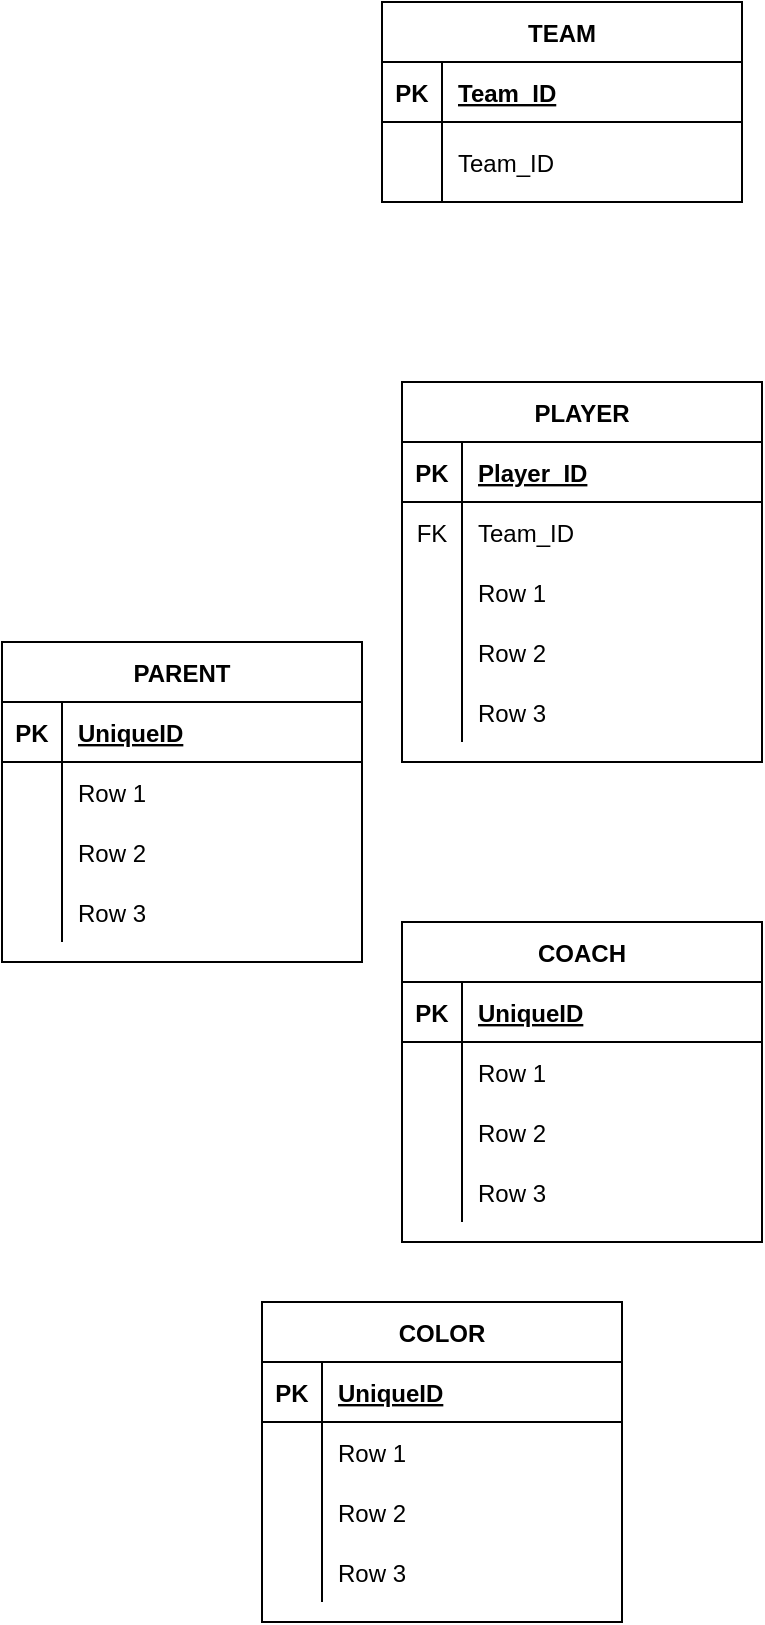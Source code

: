 <mxfile version="14.2.7" type="device"><diagram id="OtQjbYqlkyIo5IM12jW6" name="Page-1"><mxGraphModel dx="1310" dy="784" grid="1" gridSize="10" guides="1" tooltips="1" connect="1" arrows="1" fold="1" page="1" pageScale="1" pageWidth="850" pageHeight="1100" math="0" shadow="0"><root><mxCell id="0"/><mxCell id="1" parent="0"/><mxCell id="0aAvGl6OZ7pbMGK_xLLd-1" value="TEAM" style="shape=table;startSize=30;container=1;collapsible=1;childLayout=tableLayout;fixedRows=1;rowLines=0;fontStyle=1;align=center;resizeLast=1;" vertex="1" parent="1"><mxGeometry x="150" y="320" width="180" height="100" as="geometry"/></mxCell><mxCell id="0aAvGl6OZ7pbMGK_xLLd-2" value="" style="shape=partialRectangle;collapsible=0;dropTarget=0;pointerEvents=0;fillColor=none;top=0;left=0;bottom=1;right=0;points=[[0,0.5],[1,0.5]];portConstraint=eastwest;" vertex="1" parent="0aAvGl6OZ7pbMGK_xLLd-1"><mxGeometry y="30" width="180" height="30" as="geometry"/></mxCell><mxCell id="0aAvGl6OZ7pbMGK_xLLd-3" value="PK" style="shape=partialRectangle;connectable=0;fillColor=none;top=0;left=0;bottom=0;right=0;fontStyle=1;overflow=hidden;" vertex="1" parent="0aAvGl6OZ7pbMGK_xLLd-2"><mxGeometry width="30" height="30" as="geometry"/></mxCell><mxCell id="0aAvGl6OZ7pbMGK_xLLd-4" value="Team_ID" style="shape=partialRectangle;connectable=0;fillColor=none;top=0;left=0;bottom=0;right=0;align=left;spacingLeft=6;fontStyle=5;overflow=hidden;" vertex="1" parent="0aAvGl6OZ7pbMGK_xLLd-2"><mxGeometry x="30" width="150" height="30" as="geometry"/></mxCell><mxCell id="0aAvGl6OZ7pbMGK_xLLd-5" value="" style="shape=partialRectangle;collapsible=0;dropTarget=0;pointerEvents=0;fillColor=none;top=0;left=0;bottom=0;right=0;points=[[0,0.5],[1,0.5]];portConstraint=eastwest;" vertex="1" parent="0aAvGl6OZ7pbMGK_xLLd-1"><mxGeometry y="60" width="180" height="40" as="geometry"/></mxCell><mxCell id="0aAvGl6OZ7pbMGK_xLLd-6" value="" style="shape=partialRectangle;connectable=0;fillColor=none;top=0;left=0;bottom=0;right=0;editable=1;overflow=hidden;" vertex="1" parent="0aAvGl6OZ7pbMGK_xLLd-5"><mxGeometry width="30" height="40" as="geometry"/></mxCell><mxCell id="0aAvGl6OZ7pbMGK_xLLd-7" value="Team_ID" style="shape=partialRectangle;connectable=0;fillColor=none;top=0;left=0;bottom=0;right=0;align=left;spacingLeft=6;overflow=hidden;" vertex="1" parent="0aAvGl6OZ7pbMGK_xLLd-5"><mxGeometry x="30" width="150" height="40" as="geometry"/></mxCell><mxCell id="0aAvGl6OZ7pbMGK_xLLd-27" value="COACH" style="shape=table;startSize=30;container=1;collapsible=1;childLayout=tableLayout;fixedRows=1;rowLines=0;fontStyle=1;align=center;resizeLast=1;" vertex="1" parent="1"><mxGeometry x="160" y="780" width="180" height="160" as="geometry"/></mxCell><mxCell id="0aAvGl6OZ7pbMGK_xLLd-28" value="" style="shape=partialRectangle;collapsible=0;dropTarget=0;pointerEvents=0;fillColor=none;top=0;left=0;bottom=1;right=0;points=[[0,0.5],[1,0.5]];portConstraint=eastwest;" vertex="1" parent="0aAvGl6OZ7pbMGK_xLLd-27"><mxGeometry y="30" width="180" height="30" as="geometry"/></mxCell><mxCell id="0aAvGl6OZ7pbMGK_xLLd-29" value="PK" style="shape=partialRectangle;connectable=0;fillColor=none;top=0;left=0;bottom=0;right=0;fontStyle=1;overflow=hidden;" vertex="1" parent="0aAvGl6OZ7pbMGK_xLLd-28"><mxGeometry width="30" height="30" as="geometry"/></mxCell><mxCell id="0aAvGl6OZ7pbMGK_xLLd-30" value="UniqueID" style="shape=partialRectangle;connectable=0;fillColor=none;top=0;left=0;bottom=0;right=0;align=left;spacingLeft=6;fontStyle=5;overflow=hidden;" vertex="1" parent="0aAvGl6OZ7pbMGK_xLLd-28"><mxGeometry x="30" width="150" height="30" as="geometry"/></mxCell><mxCell id="0aAvGl6OZ7pbMGK_xLLd-31" value="" style="shape=partialRectangle;collapsible=0;dropTarget=0;pointerEvents=0;fillColor=none;top=0;left=0;bottom=0;right=0;points=[[0,0.5],[1,0.5]];portConstraint=eastwest;" vertex="1" parent="0aAvGl6OZ7pbMGK_xLLd-27"><mxGeometry y="60" width="180" height="30" as="geometry"/></mxCell><mxCell id="0aAvGl6OZ7pbMGK_xLLd-32" value="" style="shape=partialRectangle;connectable=0;fillColor=none;top=0;left=0;bottom=0;right=0;editable=1;overflow=hidden;" vertex="1" parent="0aAvGl6OZ7pbMGK_xLLd-31"><mxGeometry width="30" height="30" as="geometry"/></mxCell><mxCell id="0aAvGl6OZ7pbMGK_xLLd-33" value="Row 1" style="shape=partialRectangle;connectable=0;fillColor=none;top=0;left=0;bottom=0;right=0;align=left;spacingLeft=6;overflow=hidden;" vertex="1" parent="0aAvGl6OZ7pbMGK_xLLd-31"><mxGeometry x="30" width="150" height="30" as="geometry"/></mxCell><mxCell id="0aAvGl6OZ7pbMGK_xLLd-34" value="" style="shape=partialRectangle;collapsible=0;dropTarget=0;pointerEvents=0;fillColor=none;top=0;left=0;bottom=0;right=0;points=[[0,0.5],[1,0.5]];portConstraint=eastwest;" vertex="1" parent="0aAvGl6OZ7pbMGK_xLLd-27"><mxGeometry y="90" width="180" height="30" as="geometry"/></mxCell><mxCell id="0aAvGl6OZ7pbMGK_xLLd-35" value="" style="shape=partialRectangle;connectable=0;fillColor=none;top=0;left=0;bottom=0;right=0;editable=1;overflow=hidden;" vertex="1" parent="0aAvGl6OZ7pbMGK_xLLd-34"><mxGeometry width="30" height="30" as="geometry"/></mxCell><mxCell id="0aAvGl6OZ7pbMGK_xLLd-36" value="Row 2" style="shape=partialRectangle;connectable=0;fillColor=none;top=0;left=0;bottom=0;right=0;align=left;spacingLeft=6;overflow=hidden;" vertex="1" parent="0aAvGl6OZ7pbMGK_xLLd-34"><mxGeometry x="30" width="150" height="30" as="geometry"/></mxCell><mxCell id="0aAvGl6OZ7pbMGK_xLLd-37" value="" style="shape=partialRectangle;collapsible=0;dropTarget=0;pointerEvents=0;fillColor=none;top=0;left=0;bottom=0;right=0;points=[[0,0.5],[1,0.5]];portConstraint=eastwest;" vertex="1" parent="0aAvGl6OZ7pbMGK_xLLd-27"><mxGeometry y="120" width="180" height="30" as="geometry"/></mxCell><mxCell id="0aAvGl6OZ7pbMGK_xLLd-38" value="" style="shape=partialRectangle;connectable=0;fillColor=none;top=0;left=0;bottom=0;right=0;editable=1;overflow=hidden;" vertex="1" parent="0aAvGl6OZ7pbMGK_xLLd-37"><mxGeometry width="30" height="30" as="geometry"/></mxCell><mxCell id="0aAvGl6OZ7pbMGK_xLLd-39" value="Row 3" style="shape=partialRectangle;connectable=0;fillColor=none;top=0;left=0;bottom=0;right=0;align=left;spacingLeft=6;overflow=hidden;" vertex="1" parent="0aAvGl6OZ7pbMGK_xLLd-37"><mxGeometry x="30" width="150" height="30" as="geometry"/></mxCell><mxCell id="0aAvGl6OZ7pbMGK_xLLd-61" value="PLAYER" style="shape=table;startSize=30;container=1;collapsible=1;childLayout=tableLayout;fixedRows=1;rowLines=0;fontStyle=1;align=center;resizeLast=1;" vertex="1" parent="1"><mxGeometry x="160" y="510" width="180" height="190" as="geometry"/></mxCell><mxCell id="0aAvGl6OZ7pbMGK_xLLd-62" value="" style="shape=partialRectangle;collapsible=0;dropTarget=0;pointerEvents=0;fillColor=none;top=0;left=0;bottom=1;right=0;points=[[0,0.5],[1,0.5]];portConstraint=eastwest;" vertex="1" parent="0aAvGl6OZ7pbMGK_xLLd-61"><mxGeometry y="30" width="180" height="30" as="geometry"/></mxCell><mxCell id="0aAvGl6OZ7pbMGK_xLLd-63" value="PK" style="shape=partialRectangle;connectable=0;fillColor=none;top=0;left=0;bottom=0;right=0;fontStyle=1;overflow=hidden;" vertex="1" parent="0aAvGl6OZ7pbMGK_xLLd-62"><mxGeometry width="30" height="30" as="geometry"/></mxCell><mxCell id="0aAvGl6OZ7pbMGK_xLLd-64" value="Player_ID" style="shape=partialRectangle;connectable=0;fillColor=none;top=0;left=0;bottom=0;right=0;align=left;spacingLeft=6;fontStyle=5;overflow=hidden;" vertex="1" parent="0aAvGl6OZ7pbMGK_xLLd-62"><mxGeometry x="30" width="150" height="30" as="geometry"/></mxCell><mxCell id="0aAvGl6OZ7pbMGK_xLLd-100" value="" style="shape=partialRectangle;collapsible=0;dropTarget=0;pointerEvents=0;fillColor=none;top=0;left=0;bottom=0;right=0;points=[[0,0.5],[1,0.5]];portConstraint=eastwest;" vertex="1" parent="0aAvGl6OZ7pbMGK_xLLd-61"><mxGeometry y="60" width="180" height="30" as="geometry"/></mxCell><mxCell id="0aAvGl6OZ7pbMGK_xLLd-101" value="FK" style="shape=partialRectangle;connectable=0;fillColor=none;top=0;left=0;bottom=0;right=0;fontStyle=0;overflow=hidden;" vertex="1" parent="0aAvGl6OZ7pbMGK_xLLd-100"><mxGeometry width="30" height="30" as="geometry"/></mxCell><mxCell id="0aAvGl6OZ7pbMGK_xLLd-102" value="Team_ID" style="shape=partialRectangle;connectable=0;fillColor=none;top=0;left=0;bottom=0;right=0;align=left;spacingLeft=6;fontStyle=0;overflow=hidden;" vertex="1" parent="0aAvGl6OZ7pbMGK_xLLd-100"><mxGeometry x="30" width="150" height="30" as="geometry"/></mxCell><mxCell id="0aAvGl6OZ7pbMGK_xLLd-65" value="" style="shape=partialRectangle;collapsible=0;dropTarget=0;pointerEvents=0;fillColor=none;top=0;left=0;bottom=0;right=0;points=[[0,0.5],[1,0.5]];portConstraint=eastwest;" vertex="1" parent="0aAvGl6OZ7pbMGK_xLLd-61"><mxGeometry y="90" width="180" height="30" as="geometry"/></mxCell><mxCell id="0aAvGl6OZ7pbMGK_xLLd-66" value="" style="shape=partialRectangle;connectable=0;fillColor=none;top=0;left=0;bottom=0;right=0;editable=1;overflow=hidden;" vertex="1" parent="0aAvGl6OZ7pbMGK_xLLd-65"><mxGeometry width="30" height="30" as="geometry"/></mxCell><mxCell id="0aAvGl6OZ7pbMGK_xLLd-67" value="Row 1" style="shape=partialRectangle;connectable=0;fillColor=none;top=0;left=0;bottom=0;right=0;align=left;spacingLeft=6;overflow=hidden;" vertex="1" parent="0aAvGl6OZ7pbMGK_xLLd-65"><mxGeometry x="30" width="150" height="30" as="geometry"/></mxCell><mxCell id="0aAvGl6OZ7pbMGK_xLLd-68" value="" style="shape=partialRectangle;collapsible=0;dropTarget=0;pointerEvents=0;fillColor=none;top=0;left=0;bottom=0;right=0;points=[[0,0.5],[1,0.5]];portConstraint=eastwest;" vertex="1" parent="0aAvGl6OZ7pbMGK_xLLd-61"><mxGeometry y="120" width="180" height="30" as="geometry"/></mxCell><mxCell id="0aAvGl6OZ7pbMGK_xLLd-69" value="" style="shape=partialRectangle;connectable=0;fillColor=none;top=0;left=0;bottom=0;right=0;editable=1;overflow=hidden;" vertex="1" parent="0aAvGl6OZ7pbMGK_xLLd-68"><mxGeometry width="30" height="30" as="geometry"/></mxCell><mxCell id="0aAvGl6OZ7pbMGK_xLLd-70" value="Row 2" style="shape=partialRectangle;connectable=0;fillColor=none;top=0;left=0;bottom=0;right=0;align=left;spacingLeft=6;overflow=hidden;" vertex="1" parent="0aAvGl6OZ7pbMGK_xLLd-68"><mxGeometry x="30" width="150" height="30" as="geometry"/></mxCell><mxCell id="0aAvGl6OZ7pbMGK_xLLd-71" value="" style="shape=partialRectangle;collapsible=0;dropTarget=0;pointerEvents=0;fillColor=none;top=0;left=0;bottom=0;right=0;points=[[0,0.5],[1,0.5]];portConstraint=eastwest;" vertex="1" parent="0aAvGl6OZ7pbMGK_xLLd-61"><mxGeometry y="150" width="180" height="30" as="geometry"/></mxCell><mxCell id="0aAvGl6OZ7pbMGK_xLLd-72" value="" style="shape=partialRectangle;connectable=0;fillColor=none;top=0;left=0;bottom=0;right=0;editable=1;overflow=hidden;" vertex="1" parent="0aAvGl6OZ7pbMGK_xLLd-71"><mxGeometry width="30" height="30" as="geometry"/></mxCell><mxCell id="0aAvGl6OZ7pbMGK_xLLd-73" value="Row 3" style="shape=partialRectangle;connectable=0;fillColor=none;top=0;left=0;bottom=0;right=0;align=left;spacingLeft=6;overflow=hidden;" vertex="1" parent="0aAvGl6OZ7pbMGK_xLLd-71"><mxGeometry x="30" width="150" height="30" as="geometry"/></mxCell><mxCell id="0aAvGl6OZ7pbMGK_xLLd-74" value="COLOR" style="shape=table;startSize=30;container=1;collapsible=1;childLayout=tableLayout;fixedRows=1;rowLines=0;fontStyle=1;align=center;resizeLast=1;" vertex="1" parent="1"><mxGeometry x="90" y="970" width="180" height="160" as="geometry"/></mxCell><mxCell id="0aAvGl6OZ7pbMGK_xLLd-75" value="" style="shape=partialRectangle;collapsible=0;dropTarget=0;pointerEvents=0;fillColor=none;top=0;left=0;bottom=1;right=0;points=[[0,0.5],[1,0.5]];portConstraint=eastwest;" vertex="1" parent="0aAvGl6OZ7pbMGK_xLLd-74"><mxGeometry y="30" width="180" height="30" as="geometry"/></mxCell><mxCell id="0aAvGl6OZ7pbMGK_xLLd-76" value="PK" style="shape=partialRectangle;connectable=0;fillColor=none;top=0;left=0;bottom=0;right=0;fontStyle=1;overflow=hidden;" vertex="1" parent="0aAvGl6OZ7pbMGK_xLLd-75"><mxGeometry width="30" height="30" as="geometry"/></mxCell><mxCell id="0aAvGl6OZ7pbMGK_xLLd-77" value="UniqueID" style="shape=partialRectangle;connectable=0;fillColor=none;top=0;left=0;bottom=0;right=0;align=left;spacingLeft=6;fontStyle=5;overflow=hidden;" vertex="1" parent="0aAvGl6OZ7pbMGK_xLLd-75"><mxGeometry x="30" width="150" height="30" as="geometry"/></mxCell><mxCell id="0aAvGl6OZ7pbMGK_xLLd-78" value="" style="shape=partialRectangle;collapsible=0;dropTarget=0;pointerEvents=0;fillColor=none;top=0;left=0;bottom=0;right=0;points=[[0,0.5],[1,0.5]];portConstraint=eastwest;" vertex="1" parent="0aAvGl6OZ7pbMGK_xLLd-74"><mxGeometry y="60" width="180" height="30" as="geometry"/></mxCell><mxCell id="0aAvGl6OZ7pbMGK_xLLd-79" value="" style="shape=partialRectangle;connectable=0;fillColor=none;top=0;left=0;bottom=0;right=0;editable=1;overflow=hidden;" vertex="1" parent="0aAvGl6OZ7pbMGK_xLLd-78"><mxGeometry width="30" height="30" as="geometry"/></mxCell><mxCell id="0aAvGl6OZ7pbMGK_xLLd-80" value="Row 1" style="shape=partialRectangle;connectable=0;fillColor=none;top=0;left=0;bottom=0;right=0;align=left;spacingLeft=6;overflow=hidden;" vertex="1" parent="0aAvGl6OZ7pbMGK_xLLd-78"><mxGeometry x="30" width="150" height="30" as="geometry"/></mxCell><mxCell id="0aAvGl6OZ7pbMGK_xLLd-81" value="" style="shape=partialRectangle;collapsible=0;dropTarget=0;pointerEvents=0;fillColor=none;top=0;left=0;bottom=0;right=0;points=[[0,0.5],[1,0.5]];portConstraint=eastwest;" vertex="1" parent="0aAvGl6OZ7pbMGK_xLLd-74"><mxGeometry y="90" width="180" height="30" as="geometry"/></mxCell><mxCell id="0aAvGl6OZ7pbMGK_xLLd-82" value="" style="shape=partialRectangle;connectable=0;fillColor=none;top=0;left=0;bottom=0;right=0;editable=1;overflow=hidden;" vertex="1" parent="0aAvGl6OZ7pbMGK_xLLd-81"><mxGeometry width="30" height="30" as="geometry"/></mxCell><mxCell id="0aAvGl6OZ7pbMGK_xLLd-83" value="Row 2" style="shape=partialRectangle;connectable=0;fillColor=none;top=0;left=0;bottom=0;right=0;align=left;spacingLeft=6;overflow=hidden;" vertex="1" parent="0aAvGl6OZ7pbMGK_xLLd-81"><mxGeometry x="30" width="150" height="30" as="geometry"/></mxCell><mxCell id="0aAvGl6OZ7pbMGK_xLLd-84" value="" style="shape=partialRectangle;collapsible=0;dropTarget=0;pointerEvents=0;fillColor=none;top=0;left=0;bottom=0;right=0;points=[[0,0.5],[1,0.5]];portConstraint=eastwest;" vertex="1" parent="0aAvGl6OZ7pbMGK_xLLd-74"><mxGeometry y="120" width="180" height="30" as="geometry"/></mxCell><mxCell id="0aAvGl6OZ7pbMGK_xLLd-85" value="" style="shape=partialRectangle;connectable=0;fillColor=none;top=0;left=0;bottom=0;right=0;editable=1;overflow=hidden;" vertex="1" parent="0aAvGl6OZ7pbMGK_xLLd-84"><mxGeometry width="30" height="30" as="geometry"/></mxCell><mxCell id="0aAvGl6OZ7pbMGK_xLLd-86" value="Row 3" style="shape=partialRectangle;connectable=0;fillColor=none;top=0;left=0;bottom=0;right=0;align=left;spacingLeft=6;overflow=hidden;" vertex="1" parent="0aAvGl6OZ7pbMGK_xLLd-84"><mxGeometry x="30" width="150" height="30" as="geometry"/></mxCell><mxCell id="0aAvGl6OZ7pbMGK_xLLd-87" value="PARENT" style="shape=table;startSize=30;container=1;collapsible=1;childLayout=tableLayout;fixedRows=1;rowLines=0;fontStyle=1;align=center;resizeLast=1;" vertex="1" parent="1"><mxGeometry x="-40" y="640" width="180" height="160" as="geometry"/></mxCell><mxCell id="0aAvGl6OZ7pbMGK_xLLd-88" value="" style="shape=partialRectangle;collapsible=0;dropTarget=0;pointerEvents=0;fillColor=none;top=0;left=0;bottom=1;right=0;points=[[0,0.5],[1,0.5]];portConstraint=eastwest;" vertex="1" parent="0aAvGl6OZ7pbMGK_xLLd-87"><mxGeometry y="30" width="180" height="30" as="geometry"/></mxCell><mxCell id="0aAvGl6OZ7pbMGK_xLLd-89" value="PK" style="shape=partialRectangle;connectable=0;fillColor=none;top=0;left=0;bottom=0;right=0;fontStyle=1;overflow=hidden;" vertex="1" parent="0aAvGl6OZ7pbMGK_xLLd-88"><mxGeometry width="30" height="30" as="geometry"/></mxCell><mxCell id="0aAvGl6OZ7pbMGK_xLLd-90" value="UniqueID" style="shape=partialRectangle;connectable=0;fillColor=none;top=0;left=0;bottom=0;right=0;align=left;spacingLeft=6;fontStyle=5;overflow=hidden;" vertex="1" parent="0aAvGl6OZ7pbMGK_xLLd-88"><mxGeometry x="30" width="150" height="30" as="geometry"/></mxCell><mxCell id="0aAvGl6OZ7pbMGK_xLLd-91" value="" style="shape=partialRectangle;collapsible=0;dropTarget=0;pointerEvents=0;fillColor=none;top=0;left=0;bottom=0;right=0;points=[[0,0.5],[1,0.5]];portConstraint=eastwest;" vertex="1" parent="0aAvGl6OZ7pbMGK_xLLd-87"><mxGeometry y="60" width="180" height="30" as="geometry"/></mxCell><mxCell id="0aAvGl6OZ7pbMGK_xLLd-92" value="" style="shape=partialRectangle;connectable=0;fillColor=none;top=0;left=0;bottom=0;right=0;editable=1;overflow=hidden;" vertex="1" parent="0aAvGl6OZ7pbMGK_xLLd-91"><mxGeometry width="30" height="30" as="geometry"/></mxCell><mxCell id="0aAvGl6OZ7pbMGK_xLLd-93" value="Row 1" style="shape=partialRectangle;connectable=0;fillColor=none;top=0;left=0;bottom=0;right=0;align=left;spacingLeft=6;overflow=hidden;" vertex="1" parent="0aAvGl6OZ7pbMGK_xLLd-91"><mxGeometry x="30" width="150" height="30" as="geometry"/></mxCell><mxCell id="0aAvGl6OZ7pbMGK_xLLd-94" value="" style="shape=partialRectangle;collapsible=0;dropTarget=0;pointerEvents=0;fillColor=none;top=0;left=0;bottom=0;right=0;points=[[0,0.5],[1,0.5]];portConstraint=eastwest;" vertex="1" parent="0aAvGl6OZ7pbMGK_xLLd-87"><mxGeometry y="90" width="180" height="30" as="geometry"/></mxCell><mxCell id="0aAvGl6OZ7pbMGK_xLLd-95" value="" style="shape=partialRectangle;connectable=0;fillColor=none;top=0;left=0;bottom=0;right=0;editable=1;overflow=hidden;" vertex="1" parent="0aAvGl6OZ7pbMGK_xLLd-94"><mxGeometry width="30" height="30" as="geometry"/></mxCell><mxCell id="0aAvGl6OZ7pbMGK_xLLd-96" value="Row 2" style="shape=partialRectangle;connectable=0;fillColor=none;top=0;left=0;bottom=0;right=0;align=left;spacingLeft=6;overflow=hidden;" vertex="1" parent="0aAvGl6OZ7pbMGK_xLLd-94"><mxGeometry x="30" width="150" height="30" as="geometry"/></mxCell><mxCell id="0aAvGl6OZ7pbMGK_xLLd-97" value="" style="shape=partialRectangle;collapsible=0;dropTarget=0;pointerEvents=0;fillColor=none;top=0;left=0;bottom=0;right=0;points=[[0,0.5],[1,0.5]];portConstraint=eastwest;" vertex="1" parent="0aAvGl6OZ7pbMGK_xLLd-87"><mxGeometry y="120" width="180" height="30" as="geometry"/></mxCell><mxCell id="0aAvGl6OZ7pbMGK_xLLd-98" value="" style="shape=partialRectangle;connectable=0;fillColor=none;top=0;left=0;bottom=0;right=0;editable=1;overflow=hidden;" vertex="1" parent="0aAvGl6OZ7pbMGK_xLLd-97"><mxGeometry width="30" height="30" as="geometry"/></mxCell><mxCell id="0aAvGl6OZ7pbMGK_xLLd-99" value="Row 3" style="shape=partialRectangle;connectable=0;fillColor=none;top=0;left=0;bottom=0;right=0;align=left;spacingLeft=6;overflow=hidden;" vertex="1" parent="0aAvGl6OZ7pbMGK_xLLd-97"><mxGeometry x="30" width="150" height="30" as="geometry"/></mxCell></root></mxGraphModel></diagram></mxfile>
